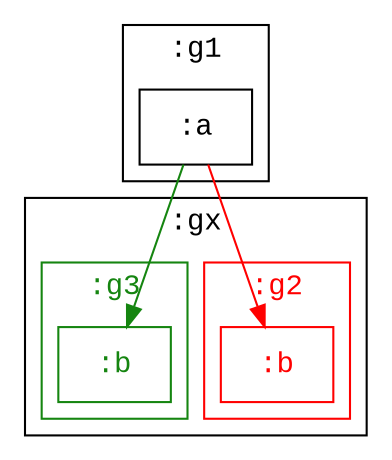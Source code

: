 digraph D {
    subgraph cluster_node1 { /* :g1 */
        label=":g1";
        shape="rectangle";
        fontname="Courier New";
        
        node2 [fontname="Courier New",shape="rectangle",label=":a"]
    }
    
    subgraph cluster_node3 { /* :gx */
        label=":gx";
        shape="rectangle";
        fontname="Courier New";
        
        subgraph cluster_node4 { /* :g2 */
            label=":g2";
            shape="rectangle";
            fontname="Courier New";
            color="#ff0000";
            fontcolor="#ff0000";
            
            node5 [color="#ff0000",fontcolor="#ff0000",fontname="Courier New",shape="rectangle",label=":b"]
        }
        subgraph cluster_node6 { /* :g3 */
            label=":g3";
            shape="rectangle";
            fontname="Courier New";
            color="#158510";
            fontcolor="#158510";
            
            node7 [color="#158510",fontcolor="#158510",fontname="Courier New",shape="rectangle",label=":b"]
        }
    }
    
    node2 -> node5 [color="#ff0000",]
    node2 -> node7 [color="#158510",]
}
